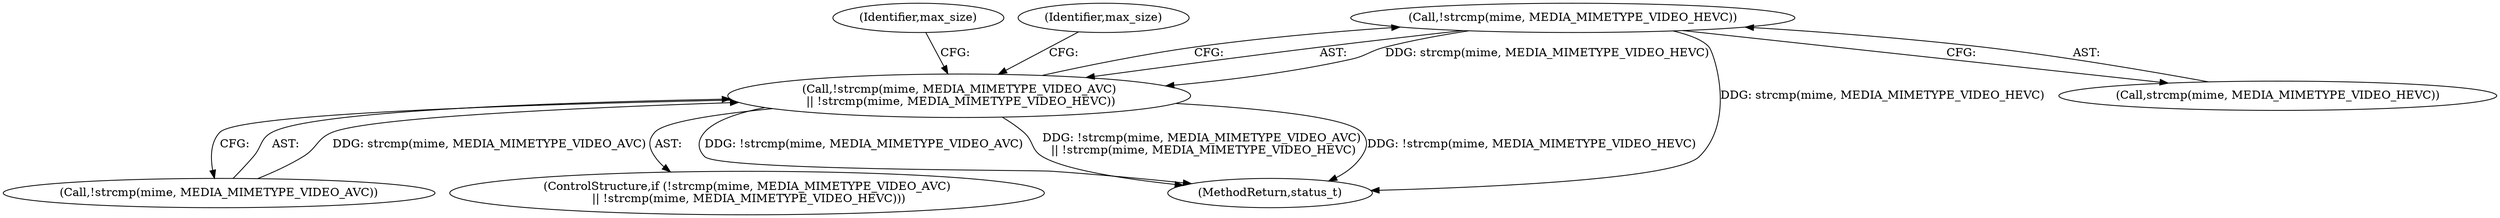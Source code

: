 digraph "0_Android_8a3a2f6ea7defe1a81bb32b3c9f3537f84749b9d@API" {
"1002340" [label="(Call,!strcmp(mime, MEDIA_MIMETYPE_VIDEO_HEVC))"];
"1002335" [label="(Call,!strcmp(mime, MEDIA_MIMETYPE_VIDEO_AVC)\n || !strcmp(mime, MEDIA_MIMETYPE_VIDEO_HEVC))"];
"1002346" [label="(Identifier,max_size)"];
"1002363" [label="(Identifier,max_size)"];
"1002340" [label="(Call,!strcmp(mime, MEDIA_MIMETYPE_VIDEO_HEVC))"];
"1002341" [label="(Call,strcmp(mime, MEDIA_MIMETYPE_VIDEO_HEVC))"];
"1002335" [label="(Call,!strcmp(mime, MEDIA_MIMETYPE_VIDEO_AVC)\n || !strcmp(mime, MEDIA_MIMETYPE_VIDEO_HEVC))"];
"1002336" [label="(Call,!strcmp(mime, MEDIA_MIMETYPE_VIDEO_AVC))"];
"1002334" [label="(ControlStructure,if (!strcmp(mime, MEDIA_MIMETYPE_VIDEO_AVC)\n || !strcmp(mime, MEDIA_MIMETYPE_VIDEO_HEVC)))"];
"1003903" [label="(MethodReturn,status_t)"];
"1002340" -> "1002335"  [label="AST: "];
"1002340" -> "1002341"  [label="CFG: "];
"1002341" -> "1002340"  [label="AST: "];
"1002335" -> "1002340"  [label="CFG: "];
"1002340" -> "1003903"  [label="DDG: strcmp(mime, MEDIA_MIMETYPE_VIDEO_HEVC)"];
"1002340" -> "1002335"  [label="DDG: strcmp(mime, MEDIA_MIMETYPE_VIDEO_HEVC)"];
"1002335" -> "1002334"  [label="AST: "];
"1002335" -> "1002336"  [label="CFG: "];
"1002336" -> "1002335"  [label="AST: "];
"1002346" -> "1002335"  [label="CFG: "];
"1002363" -> "1002335"  [label="CFG: "];
"1002335" -> "1003903"  [label="DDG: !strcmp(mime, MEDIA_MIMETYPE_VIDEO_AVC)"];
"1002335" -> "1003903"  [label="DDG: !strcmp(mime, MEDIA_MIMETYPE_VIDEO_AVC)\n || !strcmp(mime, MEDIA_MIMETYPE_VIDEO_HEVC)"];
"1002335" -> "1003903"  [label="DDG: !strcmp(mime, MEDIA_MIMETYPE_VIDEO_HEVC)"];
"1002336" -> "1002335"  [label="DDG: strcmp(mime, MEDIA_MIMETYPE_VIDEO_AVC)"];
}
